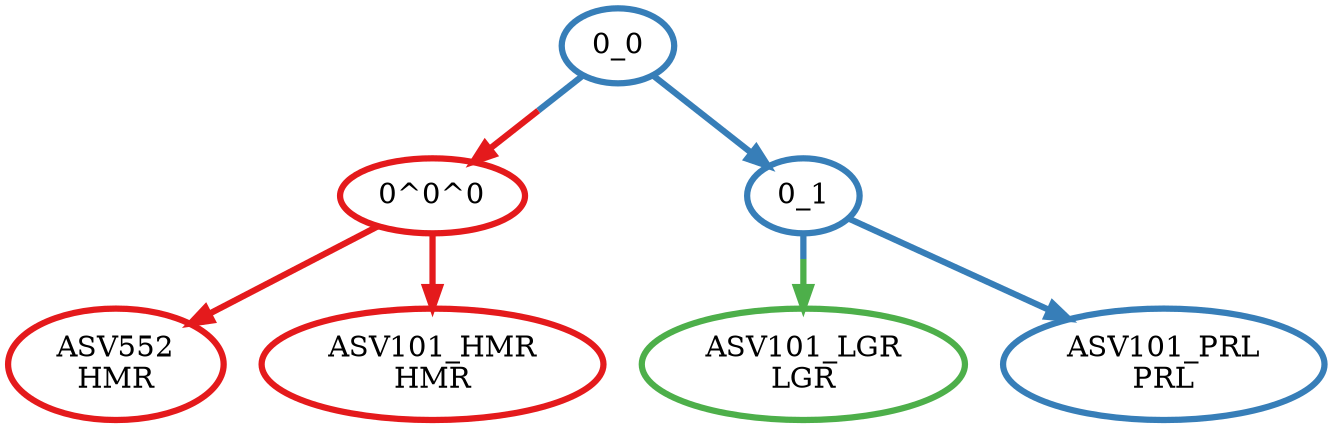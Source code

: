 digraph T {
	{
		rank=same
		6 [penwidth=3,colorscheme=set19,color=3,label="ASV101_LGR\nLGR"]
		5 [penwidth=3,colorscheme=set19,color=2,label="ASV101_PRL\nPRL"]
		4 [penwidth=3,colorscheme=set19,color=1,label="ASV552\nHMR"]
		3 [penwidth=3,colorscheme=set19,color=1,label="ASV101_HMR\nHMR"]
	}
	2 [penwidth=3,colorscheme=set19,color=1,label="0^0^0"]
	1 [penwidth=3,colorscheme=set19,color=2,label="0_1"]
	0 [penwidth=3,colorscheme=set19,color=2,label="0_0"]
	2 -> 4 [penwidth=3,colorscheme=set19,color=1]
	2 -> 3 [penwidth=3,colorscheme=set19,color=1]
	1 -> 6 [penwidth=3,colorscheme=set19,color="2;0.5:3"]
	1 -> 5 [penwidth=3,colorscheme=set19,color=2]
	0 -> 2 [penwidth=3,colorscheme=set19,color="2;0.5:1"]
	0 -> 1 [penwidth=3,colorscheme=set19,color=2]
}
